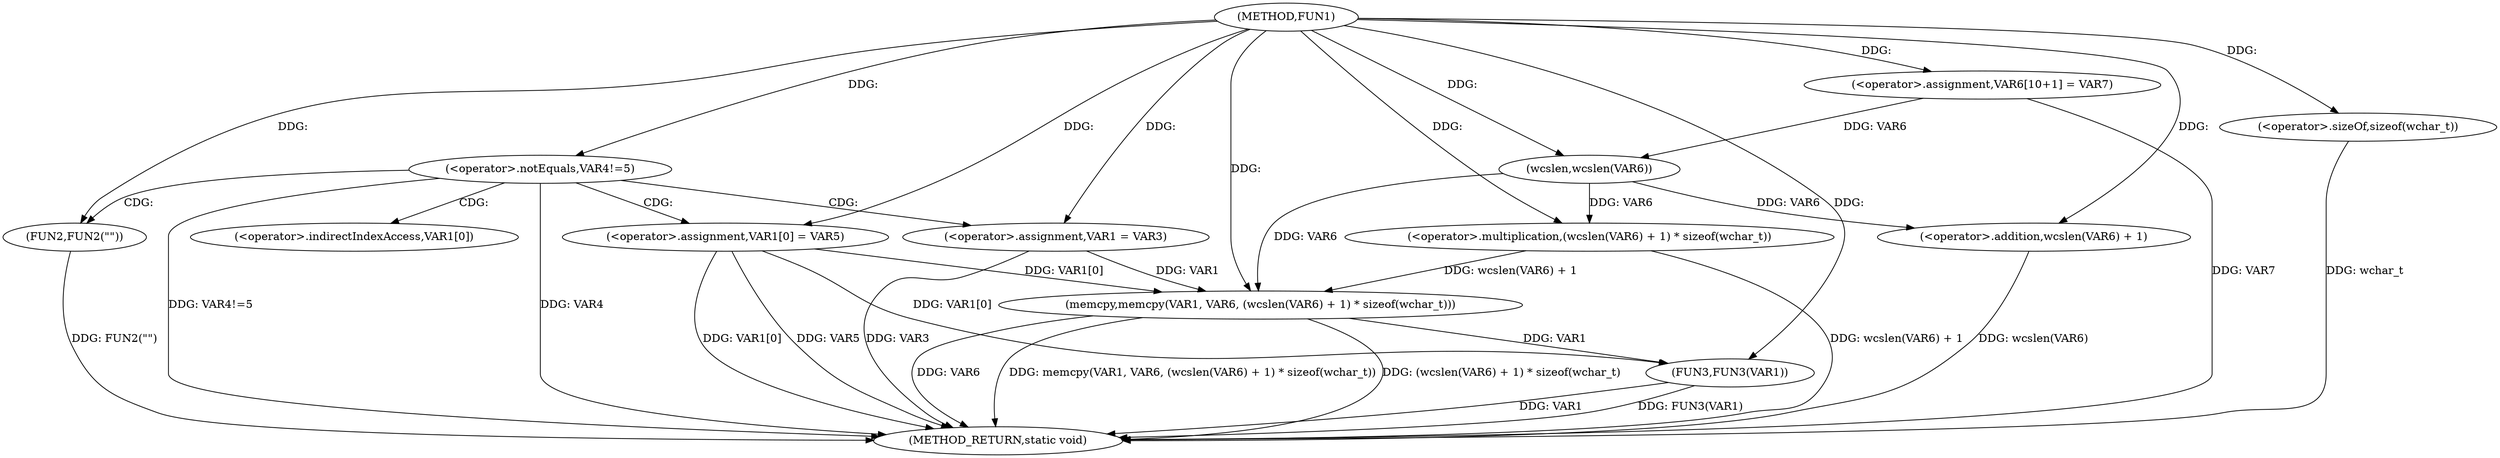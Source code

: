 digraph FUN1 {  
"1000100" [label = "(METHOD,FUN1)" ]
"1000139" [label = "(METHOD_RETURN,static void)" ]
"1000106" [label = "(<operator>.notEquals,VAR4!=5)" ]
"1000110" [label = "(FUN2,FUN2(\"\"))" ]
"1000114" [label = "(<operator>.assignment,VAR1 = VAR3)" ]
"1000117" [label = "(<operator>.assignment,VAR1[0] = VAR5)" ]
"1000124" [label = "(<operator>.assignment,VAR6[10+1] = VAR7)" ]
"1000127" [label = "(memcpy,memcpy(VAR1, VAR6, (wcslen(VAR6) + 1) * sizeof(wchar_t)))" ]
"1000130" [label = "(<operator>.multiplication,(wcslen(VAR6) + 1) * sizeof(wchar_t))" ]
"1000131" [label = "(<operator>.addition,wcslen(VAR6) + 1)" ]
"1000132" [label = "(wcslen,wcslen(VAR6))" ]
"1000135" [label = "(<operator>.sizeOf,sizeof(wchar_t))" ]
"1000137" [label = "(FUN3,FUN3(VAR1))" ]
"1000118" [label = "(<operator>.indirectIndexAccess,VAR1[0])" ]
  "1000106" -> "1000139"  [ label = "DDG: VAR4"] 
  "1000131" -> "1000139"  [ label = "DDG: wcslen(VAR6)"] 
  "1000127" -> "1000139"  [ label = "DDG: VAR6"] 
  "1000117" -> "1000139"  [ label = "DDG: VAR5"] 
  "1000127" -> "1000139"  [ label = "DDG: memcpy(VAR1, VAR6, (wcslen(VAR6) + 1) * sizeof(wchar_t))"] 
  "1000117" -> "1000139"  [ label = "DDG: VAR1[0]"] 
  "1000135" -> "1000139"  [ label = "DDG: wchar_t"] 
  "1000137" -> "1000139"  [ label = "DDG: VAR1"] 
  "1000114" -> "1000139"  [ label = "DDG: VAR3"] 
  "1000127" -> "1000139"  [ label = "DDG: (wcslen(VAR6) + 1) * sizeof(wchar_t)"] 
  "1000124" -> "1000139"  [ label = "DDG: VAR7"] 
  "1000110" -> "1000139"  [ label = "DDG: FUN2(\"\")"] 
  "1000137" -> "1000139"  [ label = "DDG: FUN3(VAR1)"] 
  "1000106" -> "1000139"  [ label = "DDG: VAR4!=5"] 
  "1000130" -> "1000139"  [ label = "DDG: wcslen(VAR6) + 1"] 
  "1000100" -> "1000106"  [ label = "DDG: "] 
  "1000100" -> "1000110"  [ label = "DDG: "] 
  "1000100" -> "1000114"  [ label = "DDG: "] 
  "1000100" -> "1000117"  [ label = "DDG: "] 
  "1000100" -> "1000124"  [ label = "DDG: "] 
  "1000114" -> "1000127"  [ label = "DDG: VAR1"] 
  "1000117" -> "1000127"  [ label = "DDG: VAR1[0]"] 
  "1000100" -> "1000127"  [ label = "DDG: "] 
  "1000132" -> "1000127"  [ label = "DDG: VAR6"] 
  "1000130" -> "1000127"  [ label = "DDG: wcslen(VAR6) + 1"] 
  "1000132" -> "1000130"  [ label = "DDG: VAR6"] 
  "1000100" -> "1000130"  [ label = "DDG: "] 
  "1000132" -> "1000131"  [ label = "DDG: VAR6"] 
  "1000124" -> "1000132"  [ label = "DDG: VAR6"] 
  "1000100" -> "1000132"  [ label = "DDG: "] 
  "1000100" -> "1000131"  [ label = "DDG: "] 
  "1000100" -> "1000135"  [ label = "DDG: "] 
  "1000117" -> "1000137"  [ label = "DDG: VAR1[0]"] 
  "1000127" -> "1000137"  [ label = "DDG: VAR1"] 
  "1000100" -> "1000137"  [ label = "DDG: "] 
  "1000106" -> "1000110"  [ label = "CDG: "] 
  "1000106" -> "1000117"  [ label = "CDG: "] 
  "1000106" -> "1000118"  [ label = "CDG: "] 
  "1000106" -> "1000114"  [ label = "CDG: "] 
}

